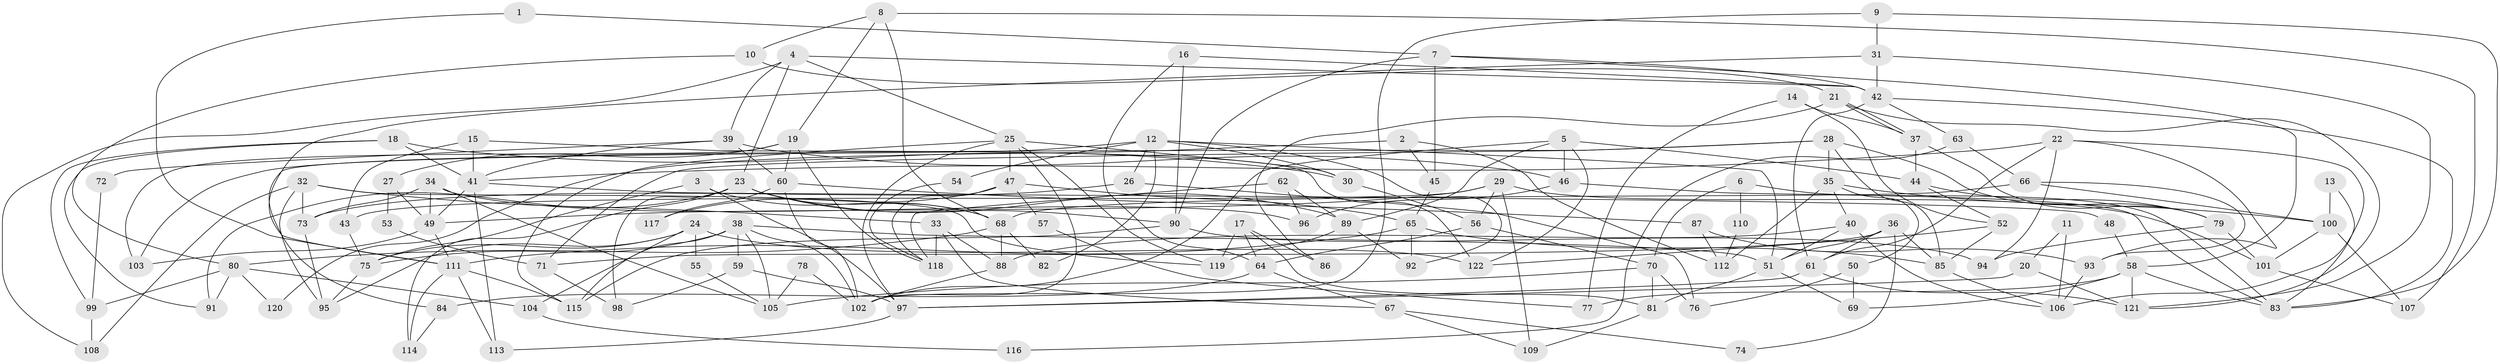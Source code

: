 // Generated by graph-tools (version 1.1) at 2025/50/03/09/25 04:50:11]
// undirected, 122 vertices, 244 edges
graph export_dot {
graph [start="1"]
  node [color=gray90,style=filled];
  1;
  2;
  3;
  4;
  5;
  6;
  7;
  8;
  9;
  10;
  11;
  12;
  13;
  14;
  15;
  16;
  17;
  18;
  19;
  20;
  21;
  22;
  23;
  24;
  25;
  26;
  27;
  28;
  29;
  30;
  31;
  32;
  33;
  34;
  35;
  36;
  37;
  38;
  39;
  40;
  41;
  42;
  43;
  44;
  45;
  46;
  47;
  48;
  49;
  50;
  51;
  52;
  53;
  54;
  55;
  56;
  57;
  58;
  59;
  60;
  61;
  62;
  63;
  64;
  65;
  66;
  67;
  68;
  69;
  70;
  71;
  72;
  73;
  74;
  75;
  76;
  77;
  78;
  79;
  80;
  81;
  82;
  83;
  84;
  85;
  86;
  87;
  88;
  89;
  90;
  91;
  92;
  93;
  94;
  95;
  96;
  97;
  98;
  99;
  100;
  101;
  102;
  103;
  104;
  105;
  106;
  107;
  108;
  109;
  110;
  111;
  112;
  113;
  114;
  115;
  116;
  117;
  118;
  119;
  120;
  121;
  122;
  1 -- 7;
  1 -- 111;
  2 -- 45;
  2 -- 112;
  2 -- 120;
  3 -- 68;
  3 -- 75;
  3 -- 97;
  4 -- 42;
  4 -- 23;
  4 -- 25;
  4 -- 39;
  4 -- 108;
  5 -- 89;
  5 -- 122;
  5 -- 44;
  5 -- 46;
  5 -- 102;
  6 -- 83;
  6 -- 70;
  6 -- 110;
  7 -- 58;
  7 -- 42;
  7 -- 45;
  7 -- 90;
  8 -- 19;
  8 -- 10;
  8 -- 68;
  8 -- 107;
  9 -- 83;
  9 -- 102;
  9 -- 31;
  10 -- 21;
  10 -- 80;
  11 -- 20;
  11 -- 106;
  12 -- 92;
  12 -- 51;
  12 -- 26;
  12 -- 30;
  12 -- 54;
  12 -- 82;
  12 -- 103;
  13 -- 83;
  13 -- 100;
  14 -- 52;
  14 -- 37;
  14 -- 77;
  15 -- 43;
  15 -- 41;
  15 -- 122;
  16 -- 64;
  16 -- 42;
  16 -- 90;
  17 -- 64;
  17 -- 81;
  17 -- 86;
  17 -- 119;
  18 -- 30;
  18 -- 99;
  18 -- 41;
  18 -- 91;
  19 -- 103;
  19 -- 60;
  19 -- 27;
  19 -- 118;
  20 -- 97;
  20 -- 121;
  21 -- 37;
  21 -- 37;
  21 -- 121;
  21 -- 86;
  22 -- 94;
  22 -- 61;
  22 -- 41;
  22 -- 93;
  22 -- 106;
  23 -- 90;
  23 -- 68;
  23 -- 89;
  23 -- 91;
  23 -- 98;
  23 -- 114;
  24 -- 95;
  24 -- 75;
  24 -- 55;
  24 -- 104;
  24 -- 122;
  25 -- 97;
  25 -- 30;
  25 -- 47;
  25 -- 102;
  25 -- 115;
  25 -- 119;
  26 -- 73;
  26 -- 76;
  27 -- 49;
  27 -- 53;
  28 -- 35;
  28 -- 85;
  28 -- 71;
  28 -- 79;
  28 -- 84;
  29 -- 49;
  29 -- 101;
  29 -- 43;
  29 -- 56;
  29 -- 109;
  30 -- 56;
  31 -- 111;
  31 -- 42;
  31 -- 121;
  32 -- 33;
  32 -- 119;
  32 -- 73;
  32 -- 95;
  32 -- 108;
  33 -- 88;
  33 -- 118;
  33 -- 67;
  34 -- 105;
  34 -- 49;
  34 -- 73;
  34 -- 96;
  35 -- 100;
  35 -- 40;
  35 -- 50;
  35 -- 112;
  36 -- 61;
  36 -- 85;
  36 -- 51;
  36 -- 71;
  36 -- 74;
  37 -- 44;
  37 -- 79;
  38 -- 115;
  38 -- 102;
  38 -- 51;
  38 -- 59;
  38 -- 75;
  38 -- 105;
  39 -- 41;
  39 -- 46;
  39 -- 60;
  39 -- 72;
  40 -- 51;
  40 -- 106;
  40 -- 88;
  41 -- 48;
  41 -- 49;
  41 -- 113;
  42 -- 83;
  42 -- 61;
  42 -- 63;
  43 -- 75;
  44 -- 79;
  44 -- 52;
  45 -- 65;
  46 -- 83;
  46 -- 96;
  47 -- 118;
  47 -- 57;
  47 -- 65;
  47 -- 117;
  48 -- 58;
  49 -- 111;
  49 -- 103;
  50 -- 76;
  50 -- 69;
  51 -- 69;
  51 -- 81;
  52 -- 122;
  52 -- 85;
  53 -- 71;
  54 -- 118;
  55 -- 105;
  56 -- 64;
  56 -- 70;
  57 -- 77;
  58 -- 121;
  58 -- 69;
  58 -- 77;
  58 -- 83;
  59 -- 98;
  59 -- 97;
  60 -- 102;
  60 -- 87;
  60 -- 117;
  61 -- 97;
  61 -- 121;
  62 -- 96;
  62 -- 89;
  62 -- 118;
  63 -- 66;
  63 -- 116;
  64 -- 84;
  64 -- 67;
  65 -- 111;
  65 -- 85;
  65 -- 92;
  66 -- 93;
  66 -- 68;
  66 -- 100;
  67 -- 74;
  67 -- 109;
  68 -- 88;
  68 -- 80;
  68 -- 82;
  70 -- 81;
  70 -- 76;
  70 -- 105;
  71 -- 98;
  72 -- 99;
  73 -- 95;
  75 -- 95;
  78 -- 102;
  78 -- 105;
  79 -- 94;
  79 -- 101;
  80 -- 91;
  80 -- 99;
  80 -- 104;
  80 -- 120;
  81 -- 109;
  84 -- 114;
  85 -- 106;
  87 -- 93;
  87 -- 112;
  88 -- 102;
  89 -- 119;
  89 -- 92;
  90 -- 94;
  90 -- 115;
  93 -- 106;
  97 -- 113;
  99 -- 108;
  100 -- 101;
  100 -- 107;
  101 -- 107;
  104 -- 116;
  110 -- 112;
  111 -- 115;
  111 -- 113;
  111 -- 114;
}
